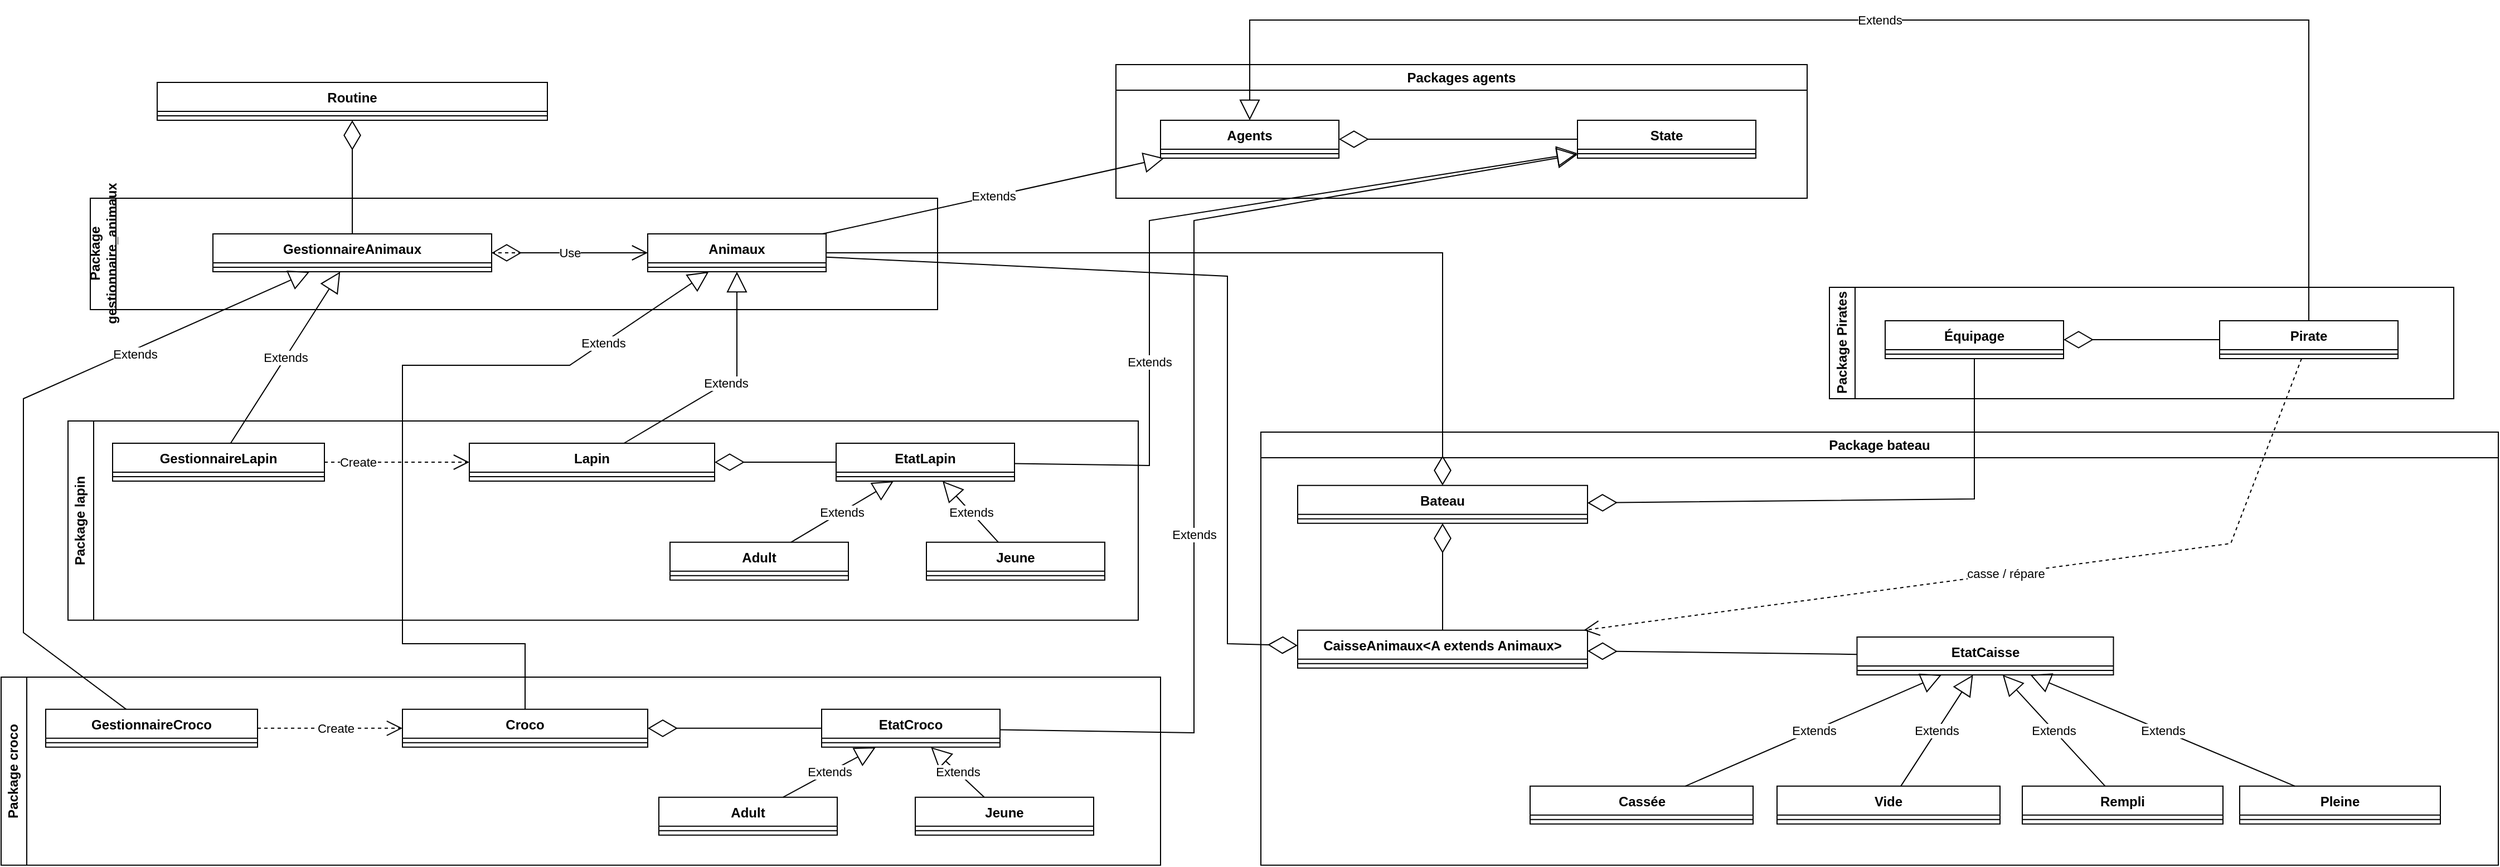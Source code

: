 <mxfile version="25.0.1">
  <diagram name="Page-1" id="IRGeYgSV7VS-r8Dip0RA">
    <mxGraphModel dx="2868" dy="1786" grid="0" gridSize="10" guides="1" tooltips="1" connect="1" arrows="1" fold="1" page="1" pageScale="1" pageWidth="850" pageHeight="1100" math="0" shadow="0">
      <root>
        <mxCell id="0" />
        <mxCell id="1" parent="0" />
        <mxCell id="XyCSPBph0Eo5cVXgYDyB-67" value="Package bateau" style="swimlane;whiteSpace=wrap;html=1;shadow=0;" vertex="1" parent="1">
          <mxGeometry x="1580" y="830" width="1110" height="388.92" as="geometry" />
        </mxCell>
        <mxCell id="XyCSPBph0Eo5cVXgYDyB-68" value="Cassée" style="swimlane;fontStyle=1;align=center;verticalAlign=top;childLayout=stackLayout;horizontal=1;startSize=26;horizontalStack=0;resizeParent=1;resizeParentMax=0;resizeLast=0;collapsible=1;marginBottom=0;whiteSpace=wrap;html=1;shadow=0;" vertex="1" parent="XyCSPBph0Eo5cVXgYDyB-67">
          <mxGeometry x="241.5" y="317.92" width="200" height="34" as="geometry" />
        </mxCell>
        <mxCell id="XyCSPBph0Eo5cVXgYDyB-69" value="" style="line;strokeWidth=1;fillColor=none;align=left;verticalAlign=middle;spacingTop=-1;spacingLeft=3;spacingRight=3;rotatable=0;labelPosition=right;points=[];portConstraint=eastwest;strokeColor=inherit;shadow=0;" vertex="1" parent="XyCSPBph0Eo5cVXgYDyB-68">
          <mxGeometry y="26" width="200" height="8" as="geometry" />
        </mxCell>
        <mxCell id="XyCSPBph0Eo5cVXgYDyB-71" value="EtatCaisse" style="swimlane;fontStyle=1;align=center;verticalAlign=top;childLayout=stackLayout;horizontal=1;startSize=26;horizontalStack=0;resizeParent=1;resizeParentMax=0;resizeLast=0;collapsible=1;marginBottom=0;whiteSpace=wrap;html=1;shadow=0;" vertex="1" parent="XyCSPBph0Eo5cVXgYDyB-67">
          <mxGeometry x="534.75" y="184" width="230" height="34" as="geometry" />
        </mxCell>
        <mxCell id="XyCSPBph0Eo5cVXgYDyB-73" value="" style="line;strokeWidth=1;fillColor=none;align=left;verticalAlign=middle;spacingTop=-1;spacingLeft=3;spacingRight=3;rotatable=0;labelPosition=right;points=[];portConstraint=eastwest;strokeColor=inherit;shadow=0;" vertex="1" parent="XyCSPBph0Eo5cVXgYDyB-71">
          <mxGeometry y="26" width="230" height="8" as="geometry" />
        </mxCell>
        <mxCell id="XyCSPBph0Eo5cVXgYDyB-75" value="CaisseAnimaux&amp;lt;A extends Animaux&amp;gt;" style="swimlane;fontStyle=1;align=center;verticalAlign=top;childLayout=stackLayout;horizontal=1;startSize=26;horizontalStack=0;resizeParent=1;resizeParentMax=0;resizeLast=0;collapsible=1;marginBottom=0;whiteSpace=wrap;html=1;shadow=0;" vertex="1" parent="XyCSPBph0Eo5cVXgYDyB-67">
          <mxGeometry x="33" y="177.92" width="260" height="34" as="geometry" />
        </mxCell>
        <mxCell id="XyCSPBph0Eo5cVXgYDyB-77" value="" style="line;strokeWidth=1;fillColor=none;align=left;verticalAlign=middle;spacingTop=-1;spacingLeft=3;spacingRight=3;rotatable=0;labelPosition=right;points=[];portConstraint=eastwest;strokeColor=inherit;shadow=0;" vertex="1" parent="XyCSPBph0Eo5cVXgYDyB-75">
          <mxGeometry y="26" width="260" height="8" as="geometry" />
        </mxCell>
        <mxCell id="XyCSPBph0Eo5cVXgYDyB-79" value="" style="endArrow=diamondThin;endFill=0;endSize=24;html=1;rounded=0;shadow=0;" edge="1" parent="XyCSPBph0Eo5cVXgYDyB-67" source="XyCSPBph0Eo5cVXgYDyB-71" target="XyCSPBph0Eo5cVXgYDyB-75">
          <mxGeometry width="160" relative="1" as="geometry">
            <mxPoint x="225.75" y="243" as="sourcePoint" />
            <mxPoint x="34.75" y="244" as="targetPoint" />
          </mxGeometry>
        </mxCell>
        <mxCell id="XyCSPBph0Eo5cVXgYDyB-80" value="Extends" style="endArrow=block;endSize=16;endFill=0;html=1;rounded=0;shadow=0;" edge="1" parent="XyCSPBph0Eo5cVXgYDyB-67" source="XyCSPBph0Eo5cVXgYDyB-68" target="XyCSPBph0Eo5cVXgYDyB-71">
          <mxGeometry width="160" relative="1" as="geometry">
            <mxPoint x="134.75" y="239" as="sourcePoint" />
            <mxPoint x="337.75" y="179" as="targetPoint" />
          </mxGeometry>
        </mxCell>
        <mxCell id="XyCSPBph0Eo5cVXgYDyB-81" value="Bateau" style="swimlane;fontStyle=1;align=center;verticalAlign=top;childLayout=stackLayout;horizontal=1;startSize=26;horizontalStack=0;resizeParent=1;resizeParentMax=0;resizeLast=0;collapsible=1;marginBottom=0;whiteSpace=wrap;html=1;shadow=0;" vertex="1" parent="XyCSPBph0Eo5cVXgYDyB-67">
          <mxGeometry x="33" y="47.92" width="260" height="34" as="geometry" />
        </mxCell>
        <mxCell id="XyCSPBph0Eo5cVXgYDyB-83" value="" style="line;strokeWidth=1;fillColor=none;align=left;verticalAlign=middle;spacingTop=-1;spacingLeft=3;spacingRight=3;rotatable=0;labelPosition=right;points=[];portConstraint=eastwest;strokeColor=inherit;shadow=0;" vertex="1" parent="XyCSPBph0Eo5cVXgYDyB-81">
          <mxGeometry y="26" width="260" height="8" as="geometry" />
        </mxCell>
        <mxCell id="XyCSPBph0Eo5cVXgYDyB-85" value="" style="endArrow=diamondThin;endFill=0;endSize=24;html=1;rounded=0;shadow=0;" edge="1" parent="XyCSPBph0Eo5cVXgYDyB-67" source="XyCSPBph0Eo5cVXgYDyB-75" target="XyCSPBph0Eo5cVXgYDyB-81">
          <mxGeometry width="160" relative="1" as="geometry">
            <mxPoint x="84.75" y="159" as="sourcePoint" />
            <mxPoint x="-45.25" y="159" as="targetPoint" />
          </mxGeometry>
        </mxCell>
        <mxCell id="XyCSPBph0Eo5cVXgYDyB-86" value="Pleine" style="swimlane;fontStyle=1;align=center;verticalAlign=top;childLayout=stackLayout;horizontal=1;startSize=26;horizontalStack=0;resizeParent=1;resizeParentMax=0;resizeLast=0;collapsible=1;marginBottom=0;whiteSpace=wrap;html=1;shadow=0;" vertex="1" parent="XyCSPBph0Eo5cVXgYDyB-67">
          <mxGeometry x="878" y="317.92" width="180" height="34" as="geometry" />
        </mxCell>
        <mxCell id="XyCSPBph0Eo5cVXgYDyB-87" value="" style="line;strokeWidth=1;fillColor=none;align=left;verticalAlign=middle;spacingTop=-1;spacingLeft=3;spacingRight=3;rotatable=0;labelPosition=right;points=[];portConstraint=eastwest;strokeColor=inherit;shadow=0;" vertex="1" parent="XyCSPBph0Eo5cVXgYDyB-86">
          <mxGeometry y="26" width="180" height="8" as="geometry" />
        </mxCell>
        <mxCell id="XyCSPBph0Eo5cVXgYDyB-89" value="Vide" style="swimlane;fontStyle=1;align=center;verticalAlign=top;childLayout=stackLayout;horizontal=1;startSize=26;horizontalStack=0;resizeParent=1;resizeParentMax=0;resizeLast=0;collapsible=1;marginBottom=0;whiteSpace=wrap;html=1;shadow=0;" vertex="1" parent="XyCSPBph0Eo5cVXgYDyB-67">
          <mxGeometry x="463" y="317.92" width="200" height="34" as="geometry" />
        </mxCell>
        <mxCell id="XyCSPBph0Eo5cVXgYDyB-90" value="" style="line;strokeWidth=1;fillColor=none;align=left;verticalAlign=middle;spacingTop=-1;spacingLeft=3;spacingRight=3;rotatable=0;labelPosition=right;points=[];portConstraint=eastwest;strokeColor=inherit;shadow=0;" vertex="1" parent="XyCSPBph0Eo5cVXgYDyB-89">
          <mxGeometry y="26" width="200" height="8" as="geometry" />
        </mxCell>
        <mxCell id="XyCSPBph0Eo5cVXgYDyB-92" value="Rempli" style="swimlane;fontStyle=1;align=center;verticalAlign=top;childLayout=stackLayout;horizontal=1;startSize=26;horizontalStack=0;resizeParent=1;resizeParentMax=0;resizeLast=0;collapsible=1;marginBottom=0;whiteSpace=wrap;html=1;shadow=0;" vertex="1" parent="XyCSPBph0Eo5cVXgYDyB-67">
          <mxGeometry x="683" y="317.92" width="180" height="34" as="geometry" />
        </mxCell>
        <mxCell id="XyCSPBph0Eo5cVXgYDyB-93" value="" style="line;strokeWidth=1;fillColor=none;align=left;verticalAlign=middle;spacingTop=-1;spacingLeft=3;spacingRight=3;rotatable=0;labelPosition=right;points=[];portConstraint=eastwest;strokeColor=inherit;shadow=0;" vertex="1" parent="XyCSPBph0Eo5cVXgYDyB-92">
          <mxGeometry y="26" width="180" height="8" as="geometry" />
        </mxCell>
        <mxCell id="XyCSPBph0Eo5cVXgYDyB-95" value="Extends" style="endArrow=block;endSize=16;endFill=0;html=1;rounded=0;shadow=0;" edge="1" parent="XyCSPBph0Eo5cVXgYDyB-67" source="XyCSPBph0Eo5cVXgYDyB-86" target="XyCSPBph0Eo5cVXgYDyB-71">
          <mxGeometry width="160" relative="1" as="geometry">
            <mxPoint x="648.75" y="434" as="sourcePoint" />
            <mxPoint x="712.75" y="360" as="targetPoint" />
          </mxGeometry>
        </mxCell>
        <mxCell id="XyCSPBph0Eo5cVXgYDyB-96" value="Extends" style="endArrow=block;endSize=16;endFill=0;html=1;rounded=0;shadow=0;" edge="1" parent="XyCSPBph0Eo5cVXgYDyB-67" source="XyCSPBph0Eo5cVXgYDyB-89" target="XyCSPBph0Eo5cVXgYDyB-71">
          <mxGeometry width="160" relative="1" as="geometry">
            <mxPoint x="320.75" y="403" as="sourcePoint" />
            <mxPoint x="374.75" y="329" as="targetPoint" />
          </mxGeometry>
        </mxCell>
        <mxCell id="XyCSPBph0Eo5cVXgYDyB-97" value="Extends" style="endArrow=block;endSize=16;endFill=0;html=1;rounded=0;shadow=0;" edge="1" parent="XyCSPBph0Eo5cVXgYDyB-67" source="XyCSPBph0Eo5cVXgYDyB-92" target="XyCSPBph0Eo5cVXgYDyB-71">
          <mxGeometry width="160" relative="1" as="geometry">
            <mxPoint x="392.75" y="459" as="sourcePoint" />
            <mxPoint x="456.75" y="385" as="targetPoint" />
          </mxGeometry>
        </mxCell>
        <mxCell id="XyCSPBph0Eo5cVXgYDyB-1" value="Routine" style="swimlane;fontStyle=1;align=center;verticalAlign=top;childLayout=stackLayout;horizontal=1;startSize=26;horizontalStack=0;resizeParent=1;resizeParentMax=0;resizeLast=0;collapsible=1;marginBottom=0;whiteSpace=wrap;html=1;shadow=0;" vertex="1" parent="1">
          <mxGeometry x="590" y="516" width="350" height="34" as="geometry" />
        </mxCell>
        <mxCell id="XyCSPBph0Eo5cVXgYDyB-3" value="" style="line;strokeWidth=1;fillColor=none;align=left;verticalAlign=middle;spacingTop=-1;spacingLeft=3;spacingRight=3;rotatable=0;labelPosition=right;points=[];portConstraint=eastwest;strokeColor=inherit;shadow=0;" vertex="1" parent="XyCSPBph0Eo5cVXgYDyB-1">
          <mxGeometry y="26" width="350" height="8" as="geometry" />
        </mxCell>
        <mxCell id="XyCSPBph0Eo5cVXgYDyB-21" value="" style="endArrow=diamondThin;endFill=0;endSize=24;html=1;rounded=0;shadow=0;" edge="1" parent="1" source="XyCSPBph0Eo5cVXgYDyB-5" target="XyCSPBph0Eo5cVXgYDyB-1">
          <mxGeometry width="160" relative="1" as="geometry">
            <mxPoint x="440" y="670" as="sourcePoint" />
            <mxPoint x="600" y="670" as="targetPoint" />
          </mxGeometry>
        </mxCell>
        <mxCell id="XyCSPBph0Eo5cVXgYDyB-22" value="Extends" style="endArrow=block;endSize=16;endFill=0;html=1;rounded=0;shadow=0;" edge="1" parent="1" source="XyCSPBph0Eo5cVXgYDyB-63" target="XyCSPBph0Eo5cVXgYDyB-5">
          <mxGeometry width="160" relative="1" as="geometry">
            <mxPoint x="440" y="841.08" as="sourcePoint" />
            <mxPoint x="330" y="790" as="targetPoint" />
          </mxGeometry>
        </mxCell>
        <mxCell id="XyCSPBph0Eo5cVXgYDyB-23" value="Extends" style="endArrow=block;endSize=16;endFill=0;html=1;rounded=0;shadow=0;" edge="1" parent="1" source="XyCSPBph0Eo5cVXgYDyB-9" target="XyCSPBph0Eo5cVXgYDyB-99">
          <mxGeometry width="160" relative="1" as="geometry">
            <mxPoint x="490" y="808" as="sourcePoint" />
            <mxPoint x="490" y="680" as="targetPoint" />
            <Array as="points">
              <mxPoint x="1110" y="780" />
            </Array>
          </mxGeometry>
        </mxCell>
        <mxCell id="XyCSPBph0Eo5cVXgYDyB-53" value="Extends" style="endArrow=block;endSize=16;endFill=0;html=1;rounded=0;shadow=0;" edge="1" parent="1" source="XyCSPBph0Eo5cVXgYDyB-38" target="XyCSPBph0Eo5cVXgYDyB-5">
          <mxGeometry x="0.428" y="-4" width="160" relative="1" as="geometry">
            <mxPoint x="140" y="1059.08" as="sourcePoint" />
            <mxPoint x="190" y="820.003" as="targetPoint" />
            <Array as="points">
              <mxPoint x="470" y="1010" />
              <mxPoint x="470" y="800" />
            </Array>
            <mxPoint as="offset" />
          </mxGeometry>
        </mxCell>
        <mxCell id="XyCSPBph0Eo5cVXgYDyB-54" value="Extends" style="endArrow=block;endSize=16;endFill=0;html=1;rounded=0;shadow=0;" edge="1" parent="1" source="XyCSPBph0Eo5cVXgYDyB-34" target="XyCSPBph0Eo5cVXgYDyB-99">
          <mxGeometry x="0.682" width="160" relative="1" as="geometry">
            <mxPoint x="490" y="1000" as="sourcePoint" />
            <mxPoint x="490" y="870" as="targetPoint" />
            <Array as="points">
              <mxPoint x="920" y="1020" />
              <mxPoint x="810" y="1020" />
              <mxPoint x="810" y="770" />
              <mxPoint x="960" y="770" />
            </Array>
            <mxPoint as="offset" />
          </mxGeometry>
        </mxCell>
        <mxCell id="XyCSPBph0Eo5cVXgYDyB-55" value="" style="endArrow=diamondThin;endFill=0;endSize=24;html=1;rounded=0;shadow=0;" edge="1" parent="1" source="XyCSPBph0Eo5cVXgYDyB-99" target="XyCSPBph0Eo5cVXgYDyB-81">
          <mxGeometry width="160" relative="1" as="geometry">
            <mxPoint x="1080" y="556" as="sourcePoint" />
            <mxPoint x="920" y="512" as="targetPoint" />
            <Array as="points">
              <mxPoint x="1743" y="669" />
            </Array>
          </mxGeometry>
        </mxCell>
        <mxCell id="XyCSPBph0Eo5cVXgYDyB-56" value="" style="endArrow=diamondThin;endFill=0;endSize=24;html=1;rounded=0;shadow=0;" edge="1" parent="1" source="XyCSPBph0Eo5cVXgYDyB-99" target="XyCSPBph0Eo5cVXgYDyB-75">
          <mxGeometry width="160" relative="1" as="geometry">
            <mxPoint x="1110" y="588" as="sourcePoint" />
            <mxPoint x="950" y="544" as="targetPoint" />
            <Array as="points">
              <mxPoint x="1550" y="690" />
              <mxPoint x="1550" y="1020" />
            </Array>
          </mxGeometry>
        </mxCell>
        <mxCell id="XyCSPBph0Eo5cVXgYDyB-57" value="Package croco" style="swimlane;horizontal=0;whiteSpace=wrap;html=1;shadow=0;" vertex="1" parent="1">
          <mxGeometry x="450" y="1050" width="1040" height="168.92" as="geometry" />
        </mxCell>
        <mxCell id="XyCSPBph0Eo5cVXgYDyB-42" value="EtatCroco" style="swimlane;fontStyle=1;align=center;verticalAlign=top;childLayout=stackLayout;horizontal=1;startSize=26;horizontalStack=0;resizeParent=1;resizeParentMax=0;resizeLast=0;collapsible=1;marginBottom=0;whiteSpace=wrap;html=1;shadow=0;" vertex="1" parent="XyCSPBph0Eo5cVXgYDyB-57">
          <mxGeometry x="736" y="28.92" width="160" height="34" as="geometry" />
        </mxCell>
        <mxCell id="XyCSPBph0Eo5cVXgYDyB-44" value="" style="line;strokeWidth=1;fillColor=none;align=left;verticalAlign=middle;spacingTop=-1;spacingLeft=3;spacingRight=3;rotatable=0;labelPosition=right;points=[];portConstraint=eastwest;strokeColor=inherit;shadow=0;" vertex="1" parent="XyCSPBph0Eo5cVXgYDyB-42">
          <mxGeometry y="26" width="160" height="8" as="geometry" />
        </mxCell>
        <mxCell id="XyCSPBph0Eo5cVXgYDyB-50" value="Extends" style="endArrow=block;endSize=16;endFill=0;html=1;rounded=0;shadow=0;" edge="1" parent="XyCSPBph0Eo5cVXgYDyB-57" source="XyCSPBph0Eo5cVXgYDyB-46" target="XyCSPBph0Eo5cVXgYDyB-42">
          <mxGeometry width="160" relative="1" as="geometry">
            <mxPoint x="1046" y="238.92" as="sourcePoint" />
            <mxPoint x="706" y="-13.08" as="targetPoint" />
          </mxGeometry>
        </mxCell>
        <mxCell id="XyCSPBph0Eo5cVXgYDyB-51" value="" style="endArrow=diamondThin;endFill=0;endSize=24;html=1;rounded=0;shadow=0;" edge="1" parent="XyCSPBph0Eo5cVXgYDyB-57" source="XyCSPBph0Eo5cVXgYDyB-42" target="XyCSPBph0Eo5cVXgYDyB-34">
          <mxGeometry width="160" relative="1" as="geometry">
            <mxPoint x="645" y="-125.08" as="sourcePoint" />
            <mxPoint x="688" y="-227.08" as="targetPoint" />
          </mxGeometry>
        </mxCell>
        <mxCell id="XyCSPBph0Eo5cVXgYDyB-34" value="Croco" style="swimlane;fontStyle=1;align=center;verticalAlign=top;childLayout=stackLayout;horizontal=1;startSize=26;horizontalStack=0;resizeParent=1;resizeParentMax=0;resizeLast=0;collapsible=1;marginBottom=0;whiteSpace=wrap;html=1;shadow=0;" vertex="1" parent="XyCSPBph0Eo5cVXgYDyB-57">
          <mxGeometry x="360" y="28.92" width="220" height="34" as="geometry" />
        </mxCell>
        <mxCell id="XyCSPBph0Eo5cVXgYDyB-36" value="" style="line;strokeWidth=1;fillColor=none;align=left;verticalAlign=middle;spacingTop=-1;spacingLeft=3;spacingRight=3;rotatable=0;labelPosition=right;points=[];portConstraint=eastwest;strokeColor=inherit;shadow=0;" vertex="1" parent="XyCSPBph0Eo5cVXgYDyB-34">
          <mxGeometry y="26" width="220" height="8" as="geometry" />
        </mxCell>
        <mxCell id="XyCSPBph0Eo5cVXgYDyB-38" value="GestionnaireCroco" style="swimlane;fontStyle=1;align=center;verticalAlign=top;childLayout=stackLayout;horizontal=1;startSize=26;horizontalStack=0;resizeParent=1;resizeParentMax=0;resizeLast=0;collapsible=1;marginBottom=0;whiteSpace=wrap;html=1;shadow=0;" vertex="1" parent="XyCSPBph0Eo5cVXgYDyB-57">
          <mxGeometry x="40" y="28.92" width="190" height="34" as="geometry" />
        </mxCell>
        <mxCell id="XyCSPBph0Eo5cVXgYDyB-40" value="" style="line;strokeWidth=1;fillColor=none;align=left;verticalAlign=middle;spacingTop=-1;spacingLeft=3;spacingRight=3;rotatable=0;labelPosition=right;points=[];portConstraint=eastwest;strokeColor=inherit;shadow=0;" vertex="1" parent="XyCSPBph0Eo5cVXgYDyB-38">
          <mxGeometry y="26" width="190" height="8" as="geometry" />
        </mxCell>
        <mxCell id="XyCSPBph0Eo5cVXgYDyB-52" value="Create" style="endArrow=open;endSize=12;dashed=1;html=1;rounded=0;shadow=0;" edge="1" parent="XyCSPBph0Eo5cVXgYDyB-57" source="XyCSPBph0Eo5cVXgYDyB-38" target="XyCSPBph0Eo5cVXgYDyB-34">
          <mxGeometry x="0.077" width="160" relative="1" as="geometry">
            <mxPoint x="140" y="198.92" as="sourcePoint" />
            <mxPoint x="310" y="198.92" as="targetPoint" />
            <mxPoint as="offset" />
          </mxGeometry>
        </mxCell>
        <mxCell id="XyCSPBph0Eo5cVXgYDyB-46" value="Jeune" style="swimlane;fontStyle=1;align=center;verticalAlign=top;childLayout=stackLayout;horizontal=1;startSize=26;horizontalStack=0;resizeParent=1;resizeParentMax=0;resizeLast=0;collapsible=1;marginBottom=0;whiteSpace=wrap;html=1;shadow=0;" vertex="1" parent="XyCSPBph0Eo5cVXgYDyB-57">
          <mxGeometry x="820" y="107.84" width="160" height="34" as="geometry" />
        </mxCell>
        <mxCell id="XyCSPBph0Eo5cVXgYDyB-48" value="" style="line;strokeWidth=1;fillColor=none;align=left;verticalAlign=middle;spacingTop=-1;spacingLeft=3;spacingRight=3;rotatable=0;labelPosition=right;points=[];portConstraint=eastwest;strokeColor=inherit;shadow=0;" vertex="1" parent="XyCSPBph0Eo5cVXgYDyB-46">
          <mxGeometry y="26" width="160" height="8" as="geometry" />
        </mxCell>
        <mxCell id="XyCSPBph0Eo5cVXgYDyB-128" value="Adult" style="swimlane;fontStyle=1;align=center;verticalAlign=top;childLayout=stackLayout;horizontal=1;startSize=26;horizontalStack=0;resizeParent=1;resizeParentMax=0;resizeLast=0;collapsible=1;marginBottom=0;whiteSpace=wrap;html=1;shadow=0;" vertex="1" parent="XyCSPBph0Eo5cVXgYDyB-57">
          <mxGeometry x="590" y="107.84" width="160" height="34" as="geometry" />
        </mxCell>
        <mxCell id="XyCSPBph0Eo5cVXgYDyB-129" value="" style="line;strokeWidth=1;fillColor=none;align=left;verticalAlign=middle;spacingTop=-1;spacingLeft=3;spacingRight=3;rotatable=0;labelPosition=right;points=[];portConstraint=eastwest;strokeColor=inherit;shadow=0;" vertex="1" parent="XyCSPBph0Eo5cVXgYDyB-128">
          <mxGeometry y="26" width="160" height="8" as="geometry" />
        </mxCell>
        <mxCell id="XyCSPBph0Eo5cVXgYDyB-130" value="Extends" style="endArrow=block;endSize=16;endFill=0;html=1;rounded=0;shadow=0;" edge="1" parent="XyCSPBph0Eo5cVXgYDyB-57" source="XyCSPBph0Eo5cVXgYDyB-128" target="XyCSPBph0Eo5cVXgYDyB-42">
          <mxGeometry width="160" relative="1" as="geometry">
            <mxPoint x="887" y="222.92" as="sourcePoint" />
            <mxPoint x="780" y="96.92" as="targetPoint" />
          </mxGeometry>
        </mxCell>
        <mxCell id="XyCSPBph0Eo5cVXgYDyB-58" value="Package lapin" style="swimlane;horizontal=0;whiteSpace=wrap;html=1;shadow=0;" vertex="1" parent="1">
          <mxGeometry x="510" y="820" width="960" height="178.92" as="geometry" />
        </mxCell>
        <mxCell id="XyCSPBph0Eo5cVXgYDyB-9" value="Lapin" style="swimlane;fontStyle=1;align=center;verticalAlign=top;childLayout=stackLayout;horizontal=1;startSize=26;horizontalStack=0;resizeParent=1;resizeParentMax=0;resizeLast=0;collapsible=1;marginBottom=0;whiteSpace=wrap;html=1;shadow=0;" vertex="1" parent="XyCSPBph0Eo5cVXgYDyB-58">
          <mxGeometry x="360" y="20" width="220" height="34" as="geometry" />
        </mxCell>
        <mxCell id="XyCSPBph0Eo5cVXgYDyB-11" value="" style="line;strokeWidth=1;fillColor=none;align=left;verticalAlign=middle;spacingTop=-1;spacingLeft=3;spacingRight=3;rotatable=0;labelPosition=right;points=[];portConstraint=eastwest;strokeColor=inherit;shadow=0;" vertex="1" parent="XyCSPBph0Eo5cVXgYDyB-9">
          <mxGeometry y="26" width="220" height="8" as="geometry" />
        </mxCell>
        <mxCell id="XyCSPBph0Eo5cVXgYDyB-27" value="" style="endArrow=diamondThin;endFill=0;endSize=24;html=1;rounded=0;shadow=0;" edge="1" parent="XyCSPBph0Eo5cVXgYDyB-58" source="XyCSPBph0Eo5cVXgYDyB-59" target="XyCSPBph0Eo5cVXgYDyB-9">
          <mxGeometry width="160" relative="1" as="geometry">
            <mxPoint x="680" y="-94" as="sourcePoint" />
            <mxPoint x="723" y="-196" as="targetPoint" />
          </mxGeometry>
        </mxCell>
        <mxCell id="XyCSPBph0Eo5cVXgYDyB-33" value="Create" style="endArrow=open;endSize=12;dashed=1;html=1;rounded=0;shadow=0;" edge="1" parent="XyCSPBph0Eo5cVXgYDyB-58" source="XyCSPBph0Eo5cVXgYDyB-63" target="XyCSPBph0Eo5cVXgYDyB-9">
          <mxGeometry x="-0.538" width="160" relative="1" as="geometry">
            <mxPoint x="280" y="50" as="sourcePoint" />
            <mxPoint x="225" y="230.0" as="targetPoint" />
            <mxPoint as="offset" />
          </mxGeometry>
        </mxCell>
        <mxCell id="XyCSPBph0Eo5cVXgYDyB-59" value="EtatLapin" style="swimlane;fontStyle=1;align=center;verticalAlign=top;childLayout=stackLayout;horizontal=1;startSize=26;horizontalStack=0;resizeParent=1;resizeParentMax=0;resizeLast=0;collapsible=1;marginBottom=0;whiteSpace=wrap;html=1;shadow=0;" vertex="1" parent="XyCSPBph0Eo5cVXgYDyB-58">
          <mxGeometry x="689" y="20" width="160" height="34" as="geometry" />
        </mxCell>
        <mxCell id="XyCSPBph0Eo5cVXgYDyB-61" value="" style="line;strokeWidth=1;fillColor=none;align=left;verticalAlign=middle;spacingTop=-1;spacingLeft=3;spacingRight=3;rotatable=0;labelPosition=right;points=[];portConstraint=eastwest;strokeColor=inherit;shadow=0;" vertex="1" parent="XyCSPBph0Eo5cVXgYDyB-59">
          <mxGeometry y="26" width="160" height="8" as="geometry" />
        </mxCell>
        <mxCell id="XyCSPBph0Eo5cVXgYDyB-63" value="GestionnaireLapin" style="swimlane;fontStyle=1;align=center;verticalAlign=top;childLayout=stackLayout;horizontal=1;startSize=26;horizontalStack=0;resizeParent=1;resizeParentMax=0;resizeLast=0;collapsible=1;marginBottom=0;whiteSpace=wrap;html=1;shadow=0;" vertex="1" parent="XyCSPBph0Eo5cVXgYDyB-58">
          <mxGeometry x="40" y="20.0" width="190" height="34" as="geometry" />
        </mxCell>
        <mxCell id="XyCSPBph0Eo5cVXgYDyB-65" value="" style="line;strokeWidth=1;fillColor=none;align=left;verticalAlign=middle;spacingTop=-1;spacingLeft=3;spacingRight=3;rotatable=0;labelPosition=right;points=[];portConstraint=eastwest;strokeColor=inherit;shadow=0;" vertex="1" parent="XyCSPBph0Eo5cVXgYDyB-63">
          <mxGeometry y="26" width="190" height="8" as="geometry" />
        </mxCell>
        <mxCell id="XyCSPBph0Eo5cVXgYDyB-13" value="Adult" style="swimlane;fontStyle=1;align=center;verticalAlign=top;childLayout=stackLayout;horizontal=1;startSize=26;horizontalStack=0;resizeParent=1;resizeParentMax=0;resizeLast=0;collapsible=1;marginBottom=0;whiteSpace=wrap;html=1;shadow=0;" vertex="1" parent="XyCSPBph0Eo5cVXgYDyB-58">
          <mxGeometry x="540" y="108.92" width="160" height="34" as="geometry" />
        </mxCell>
        <mxCell id="XyCSPBph0Eo5cVXgYDyB-15" value="" style="line;strokeWidth=1;fillColor=none;align=left;verticalAlign=middle;spacingTop=-1;spacingLeft=3;spacingRight=3;rotatable=0;labelPosition=right;points=[];portConstraint=eastwest;strokeColor=inherit;shadow=0;" vertex="1" parent="XyCSPBph0Eo5cVXgYDyB-13">
          <mxGeometry y="26" width="160" height="8" as="geometry" />
        </mxCell>
        <mxCell id="XyCSPBph0Eo5cVXgYDyB-17" value="Jeune" style="swimlane;fontStyle=1;align=center;verticalAlign=top;childLayout=stackLayout;horizontal=1;startSize=26;horizontalStack=0;resizeParent=1;resizeParentMax=0;resizeLast=0;collapsible=1;marginBottom=0;whiteSpace=wrap;html=1;shadow=0;" vertex="1" parent="XyCSPBph0Eo5cVXgYDyB-58">
          <mxGeometry x="770" y="108.92" width="160" height="34" as="geometry" />
        </mxCell>
        <mxCell id="XyCSPBph0Eo5cVXgYDyB-19" value="" style="line;strokeWidth=1;fillColor=none;align=left;verticalAlign=middle;spacingTop=-1;spacingLeft=3;spacingRight=3;rotatable=0;labelPosition=right;points=[];portConstraint=eastwest;strokeColor=inherit;shadow=0;" vertex="1" parent="XyCSPBph0Eo5cVXgYDyB-17">
          <mxGeometry y="26" width="160" height="8" as="geometry" />
        </mxCell>
        <mxCell id="XyCSPBph0Eo5cVXgYDyB-24" value="Extends" style="endArrow=block;endSize=16;endFill=0;html=1;rounded=0;shadow=0;" edge="1" parent="XyCSPBph0Eo5cVXgYDyB-58" source="XyCSPBph0Eo5cVXgYDyB-13" target="XyCSPBph0Eo5cVXgYDyB-59">
          <mxGeometry width="160" relative="1" as="geometry">
            <mxPoint x="560" y="158" as="sourcePoint" />
            <mxPoint x="560" y="30" as="targetPoint" />
          </mxGeometry>
        </mxCell>
        <mxCell id="XyCSPBph0Eo5cVXgYDyB-25" value="Extends" style="endArrow=block;endSize=16;endFill=0;html=1;rounded=0;shadow=0;" edge="1" parent="XyCSPBph0Eo5cVXgYDyB-58" source="XyCSPBph0Eo5cVXgYDyB-17" target="XyCSPBph0Eo5cVXgYDyB-59">
          <mxGeometry width="160" relative="1" as="geometry">
            <mxPoint x="640" y="146" as="sourcePoint" />
            <mxPoint x="640" y="18" as="targetPoint" />
          </mxGeometry>
        </mxCell>
        <mxCell id="XyCSPBph0Eo5cVXgYDyB-98" value="Package gestionnaire_animaux" style="swimlane;horizontal=0;whiteSpace=wrap;html=1;shadow=0;" vertex="1" parent="1">
          <mxGeometry x="530" y="620" width="760" height="100" as="geometry" />
        </mxCell>
        <mxCell id="XyCSPBph0Eo5cVXgYDyB-99" value="Animaux" style="swimlane;fontStyle=1;align=center;verticalAlign=top;childLayout=stackLayout;horizontal=1;startSize=26;horizontalStack=0;resizeParent=1;resizeParentMax=0;resizeLast=0;collapsible=1;marginBottom=0;whiteSpace=wrap;html=1;shadow=0;" vertex="1" parent="XyCSPBph0Eo5cVXgYDyB-98">
          <mxGeometry x="500" y="32" width="160" height="34" as="geometry" />
        </mxCell>
        <mxCell id="XyCSPBph0Eo5cVXgYDyB-101" value="" style="line;strokeWidth=1;fillColor=none;align=left;verticalAlign=middle;spacingTop=-1;spacingLeft=3;spacingRight=3;rotatable=0;labelPosition=right;points=[];portConstraint=eastwest;strokeColor=inherit;shadow=0;" vertex="1" parent="XyCSPBph0Eo5cVXgYDyB-99">
          <mxGeometry y="26" width="160" height="8" as="geometry" />
        </mxCell>
        <mxCell id="XyCSPBph0Eo5cVXgYDyB-5" value="GestionnaireAnimaux" style="swimlane;fontStyle=1;align=center;verticalAlign=top;childLayout=stackLayout;horizontal=1;startSize=26;horizontalStack=0;resizeParent=1;resizeParentMax=0;resizeLast=0;collapsible=1;marginBottom=0;whiteSpace=wrap;html=1;shadow=0;" vertex="1" parent="XyCSPBph0Eo5cVXgYDyB-98">
          <mxGeometry x="110" y="32" width="250" height="34" as="geometry" />
        </mxCell>
        <mxCell id="XyCSPBph0Eo5cVXgYDyB-7" value="" style="line;strokeWidth=1;fillColor=none;align=left;verticalAlign=middle;spacingTop=-1;spacingLeft=3;spacingRight=3;rotatable=0;labelPosition=right;points=[];portConstraint=eastwest;strokeColor=inherit;shadow=0;" vertex="1" parent="XyCSPBph0Eo5cVXgYDyB-5">
          <mxGeometry y="26" width="250" height="8" as="geometry" />
        </mxCell>
        <mxCell id="XyCSPBph0Eo5cVXgYDyB-26" value="" style="endArrow=diamondThin;endFill=0;endSize=24;html=1;rounded=0;shadow=0;" edge="1" parent="XyCSPBph0Eo5cVXgYDyB-98" source="XyCSPBph0Eo5cVXgYDyB-99" target="XyCSPBph0Eo5cVXgYDyB-5">
          <mxGeometry width="160" relative="1" as="geometry">
            <mxPoint x="-40" y="86" as="sourcePoint" />
            <mxPoint x="3" y="-16" as="targetPoint" />
          </mxGeometry>
        </mxCell>
        <mxCell id="XyCSPBph0Eo5cVXgYDyB-32" value="Use" style="endArrow=open;endSize=12;dashed=1;html=1;rounded=0;shadow=0;" edge="1" parent="XyCSPBph0Eo5cVXgYDyB-98" source="XyCSPBph0Eo5cVXgYDyB-5" target="XyCSPBph0Eo5cVXgYDyB-99">
          <mxGeometry width="160" relative="1" as="geometry">
            <mxPoint x="-90" y="-14" as="sourcePoint" />
            <mxPoint x="80" y="-14" as="targetPoint" />
          </mxGeometry>
        </mxCell>
        <mxCell id="XyCSPBph0Eo5cVXgYDyB-103" value="Packages agents" style="swimlane;whiteSpace=wrap;html=1;shadow=0;" vertex="1" parent="1">
          <mxGeometry x="1450" y="500" width="620" height="120" as="geometry" />
        </mxCell>
        <mxCell id="XyCSPBph0Eo5cVXgYDyB-104" value="State" style="swimlane;fontStyle=1;align=center;verticalAlign=top;childLayout=stackLayout;horizontal=1;startSize=26;horizontalStack=0;resizeParent=1;resizeParentMax=0;resizeLast=0;collapsible=1;marginBottom=0;whiteSpace=wrap;html=1;shadow=0;" vertex="1" parent="XyCSPBph0Eo5cVXgYDyB-103">
          <mxGeometry x="414" y="50" width="160" height="34" as="geometry" />
        </mxCell>
        <mxCell id="XyCSPBph0Eo5cVXgYDyB-106" value="" style="line;strokeWidth=1;fillColor=none;align=left;verticalAlign=middle;spacingTop=-1;spacingLeft=3;spacingRight=3;rotatable=0;labelPosition=right;points=[];portConstraint=eastwest;strokeColor=inherit;shadow=0;" vertex="1" parent="XyCSPBph0Eo5cVXgYDyB-104">
          <mxGeometry y="26" width="160" height="8" as="geometry" />
        </mxCell>
        <mxCell id="XyCSPBph0Eo5cVXgYDyB-108" value="Agents" style="swimlane;fontStyle=1;align=center;verticalAlign=top;childLayout=stackLayout;horizontal=1;startSize=26;horizontalStack=0;resizeParent=1;resizeParentMax=0;resizeLast=0;collapsible=1;marginBottom=0;whiteSpace=wrap;html=1;shadow=0;" vertex="1" parent="XyCSPBph0Eo5cVXgYDyB-103">
          <mxGeometry x="40" y="50" width="160" height="34" as="geometry" />
        </mxCell>
        <mxCell id="XyCSPBph0Eo5cVXgYDyB-110" value="" style="line;strokeWidth=1;fillColor=none;align=left;verticalAlign=middle;spacingTop=-1;spacingLeft=3;spacingRight=3;rotatable=0;labelPosition=right;points=[];portConstraint=eastwest;strokeColor=inherit;shadow=0;" vertex="1" parent="XyCSPBph0Eo5cVXgYDyB-108">
          <mxGeometry y="26" width="160" height="8" as="geometry" />
        </mxCell>
        <mxCell id="XyCSPBph0Eo5cVXgYDyB-112" value="" style="endArrow=diamondThin;endFill=0;endSize=24;html=1;rounded=0;shadow=0;" edge="1" parent="XyCSPBph0Eo5cVXgYDyB-103" source="XyCSPBph0Eo5cVXgYDyB-104" target="XyCSPBph0Eo5cVXgYDyB-108">
          <mxGeometry width="160" relative="1" as="geometry">
            <mxPoint x="350" y="182" as="sourcePoint" />
            <mxPoint x="150" y="198" as="targetPoint" />
          </mxGeometry>
        </mxCell>
        <mxCell id="XyCSPBph0Eo5cVXgYDyB-113" value="Extends" style="endArrow=block;endSize=16;endFill=0;html=1;rounded=0;shadow=0;" edge="1" parent="1" source="XyCSPBph0Eo5cVXgYDyB-99" target="XyCSPBph0Eo5cVXgYDyB-108">
          <mxGeometry width="160" relative="1" as="geometry">
            <mxPoint x="1110" y="641" as="sourcePoint" />
            <mxPoint x="1170" y="260" as="targetPoint" />
          </mxGeometry>
        </mxCell>
        <mxCell id="XyCSPBph0Eo5cVXgYDyB-114" value="Extends" style="endArrow=block;endSize=16;endFill=0;html=1;rounded=0;shadow=0;" edge="1" parent="1" source="XyCSPBph0Eo5cVXgYDyB-59" target="XyCSPBph0Eo5cVXgYDyB-104">
          <mxGeometry x="-0.412" width="160" relative="1" as="geometry">
            <mxPoint x="753" y="524" as="sourcePoint" />
            <mxPoint x="1157" y="194" as="targetPoint" />
            <Array as="points">
              <mxPoint x="1480" y="860" />
              <mxPoint x="1480" y="640" />
            </Array>
            <mxPoint as="offset" />
          </mxGeometry>
        </mxCell>
        <mxCell id="XyCSPBph0Eo5cVXgYDyB-115" value="Extends" style="endArrow=block;endSize=16;endFill=0;html=1;rounded=0;shadow=0;" edge="1" parent="1" source="XyCSPBph0Eo5cVXgYDyB-42" target="XyCSPBph0Eo5cVXgYDyB-104">
          <mxGeometry x="-0.283" width="160" relative="1" as="geometry">
            <mxPoint x="1170" y="920" as="sourcePoint" />
            <mxPoint x="1568" y="198" as="targetPoint" />
            <Array as="points">
              <mxPoint x="1520" y="1100" />
              <mxPoint x="1520" y="640" />
            </Array>
            <mxPoint as="offset" />
          </mxGeometry>
        </mxCell>
        <mxCell id="XyCSPBph0Eo5cVXgYDyB-116" value="Package Pirates" style="swimlane;horizontal=0;whiteSpace=wrap;html=1;shadow=0;" vertex="1" parent="1">
          <mxGeometry x="2090" y="700" width="560" height="100" as="geometry" />
        </mxCell>
        <mxCell id="XyCSPBph0Eo5cVXgYDyB-117" value="Équipage" style="swimlane;fontStyle=1;align=center;verticalAlign=top;childLayout=stackLayout;horizontal=1;startSize=26;horizontalStack=0;resizeParent=1;resizeParentMax=0;resizeLast=0;collapsible=1;marginBottom=0;whiteSpace=wrap;html=1;shadow=0;" vertex="1" parent="XyCSPBph0Eo5cVXgYDyB-116">
          <mxGeometry x="50" y="30" width="160" height="34" as="geometry" />
        </mxCell>
        <mxCell id="XyCSPBph0Eo5cVXgYDyB-119" value="" style="line;strokeWidth=1;fillColor=none;align=left;verticalAlign=middle;spacingTop=-1;spacingLeft=3;spacingRight=3;rotatable=0;labelPosition=right;points=[];portConstraint=eastwest;strokeColor=inherit;shadow=0;" vertex="1" parent="XyCSPBph0Eo5cVXgYDyB-117">
          <mxGeometry y="26" width="160" height="8" as="geometry" />
        </mxCell>
        <mxCell id="XyCSPBph0Eo5cVXgYDyB-121" value="Pirate" style="swimlane;fontStyle=1;align=center;verticalAlign=top;childLayout=stackLayout;horizontal=1;startSize=26;horizontalStack=0;resizeParent=1;resizeParentMax=0;resizeLast=0;collapsible=1;marginBottom=0;whiteSpace=wrap;html=1;shadow=0;" vertex="1" parent="XyCSPBph0Eo5cVXgYDyB-116">
          <mxGeometry x="350" y="30" width="160" height="34" as="geometry" />
        </mxCell>
        <mxCell id="XyCSPBph0Eo5cVXgYDyB-123" value="" style="line;strokeWidth=1;fillColor=none;align=left;verticalAlign=middle;spacingTop=-1;spacingLeft=3;spacingRight=3;rotatable=0;labelPosition=right;points=[];portConstraint=eastwest;strokeColor=inherit;shadow=0;" vertex="1" parent="XyCSPBph0Eo5cVXgYDyB-121">
          <mxGeometry y="26" width="160" height="8" as="geometry" />
        </mxCell>
        <mxCell id="XyCSPBph0Eo5cVXgYDyB-125" value="" style="endArrow=diamondThin;endFill=0;endSize=24;html=1;rounded=0;shadow=0;" edge="1" parent="XyCSPBph0Eo5cVXgYDyB-116" source="XyCSPBph0Eo5cVXgYDyB-121" target="XyCSPBph0Eo5cVXgYDyB-117">
          <mxGeometry width="160" relative="1" as="geometry">
            <mxPoint x="510" y="260" as="sourcePoint" />
            <mxPoint x="296" y="260" as="targetPoint" />
          </mxGeometry>
        </mxCell>
        <mxCell id="XyCSPBph0Eo5cVXgYDyB-126" value="" style="endArrow=diamondThin;endFill=0;endSize=24;html=1;rounded=0;shadow=0;" edge="1" parent="1" source="XyCSPBph0Eo5cVXgYDyB-117" target="XyCSPBph0Eo5cVXgYDyB-81">
          <mxGeometry width="160" relative="1" as="geometry">
            <mxPoint x="2310" y="613.58" as="sourcePoint" />
            <mxPoint x="2170" y="613.58" as="targetPoint" />
            <Array as="points">
              <mxPoint x="2220" y="890" />
            </Array>
          </mxGeometry>
        </mxCell>
        <mxCell id="XyCSPBph0Eo5cVXgYDyB-127" value="Extends" style="endArrow=block;endSize=16;endFill=0;html=1;rounded=0;shadow=0;" edge="1" parent="1" source="XyCSPBph0Eo5cVXgYDyB-121" target="XyCSPBph0Eo5cVXgYDyB-108">
          <mxGeometry width="160" relative="1" as="geometry">
            <mxPoint x="1920" y="273" as="sourcePoint" />
            <mxPoint x="2336" y="-112" as="targetPoint" />
            <Array as="points">
              <mxPoint x="2520" y="460" />
              <mxPoint x="1570" y="460" />
            </Array>
          </mxGeometry>
        </mxCell>
        <mxCell id="XyCSPBph0Eo5cVXgYDyB-132" value="casse / répare" style="endArrow=open;endSize=12;dashed=1;html=1;rounded=0;shadow=0;" edge="1" parent="1" source="XyCSPBph0Eo5cVXgYDyB-121" target="XyCSPBph0Eo5cVXgYDyB-75">
          <mxGeometry width="160" relative="1" as="geometry">
            <mxPoint x="2149.75" y="950" as="sourcePoint" />
            <mxPoint x="2309.75" y="950" as="targetPoint" />
            <Array as="points">
              <mxPoint x="2450" y="930" />
            </Array>
          </mxGeometry>
        </mxCell>
      </root>
    </mxGraphModel>
  </diagram>
</mxfile>
